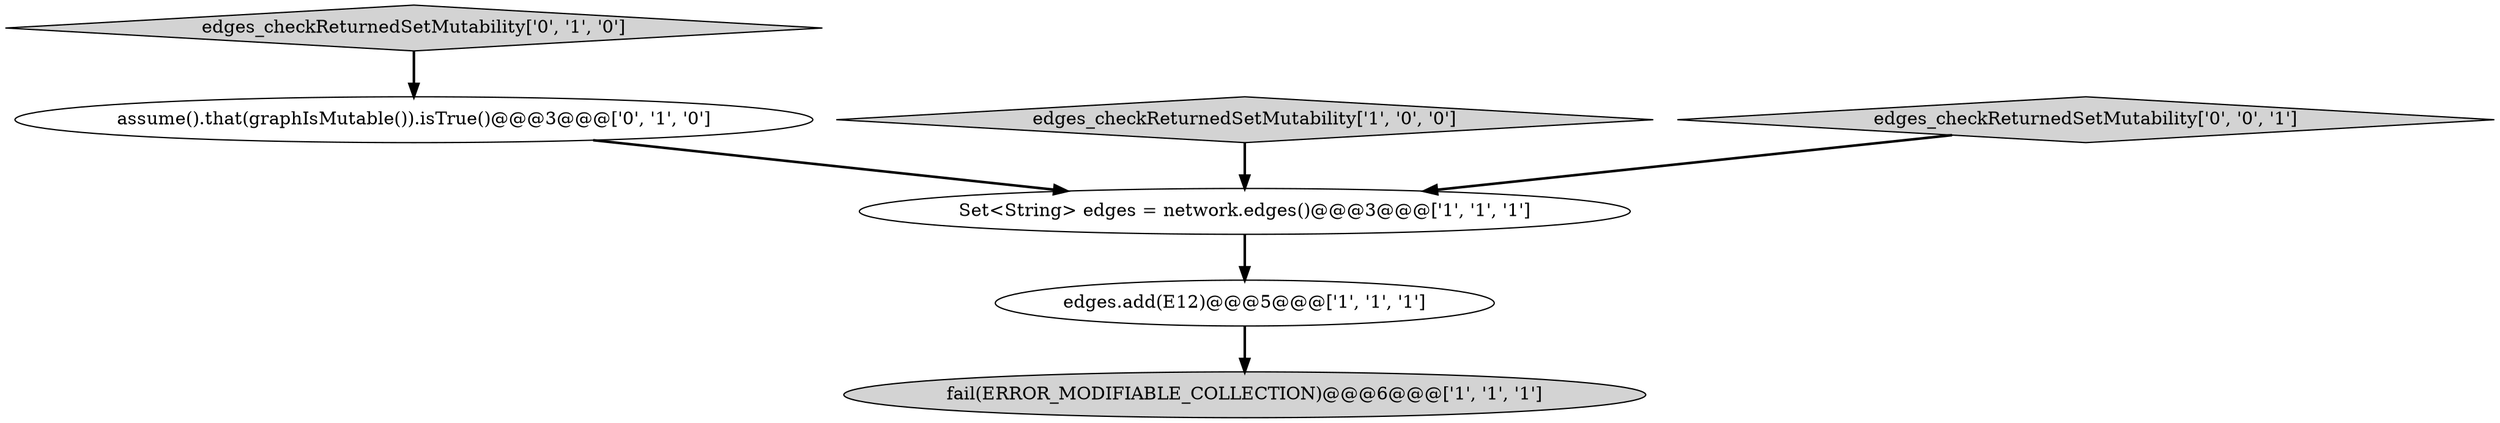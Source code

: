 digraph {
4 [style = filled, label = "edges_checkReturnedSetMutability['0', '1', '0']", fillcolor = lightgray, shape = diamond image = "AAA0AAABBB2BBB"];
3 [style = filled, label = "Set<String> edges = network.edges()@@@3@@@['1', '1', '1']", fillcolor = white, shape = ellipse image = "AAA0AAABBB1BBB"];
1 [style = filled, label = "fail(ERROR_MODIFIABLE_COLLECTION)@@@6@@@['1', '1', '1']", fillcolor = lightgray, shape = ellipse image = "AAA0AAABBB1BBB"];
2 [style = filled, label = "edges_checkReturnedSetMutability['1', '0', '0']", fillcolor = lightgray, shape = diamond image = "AAA0AAABBB1BBB"];
5 [style = filled, label = "assume().that(graphIsMutable()).isTrue()@@@3@@@['0', '1', '0']", fillcolor = white, shape = ellipse image = "AAA1AAABBB2BBB"];
6 [style = filled, label = "edges_checkReturnedSetMutability['0', '0', '1']", fillcolor = lightgray, shape = diamond image = "AAA0AAABBB3BBB"];
0 [style = filled, label = "edges.add(E12)@@@5@@@['1', '1', '1']", fillcolor = white, shape = ellipse image = "AAA0AAABBB1BBB"];
4->5 [style = bold, label=""];
5->3 [style = bold, label=""];
3->0 [style = bold, label=""];
6->3 [style = bold, label=""];
0->1 [style = bold, label=""];
2->3 [style = bold, label=""];
}
